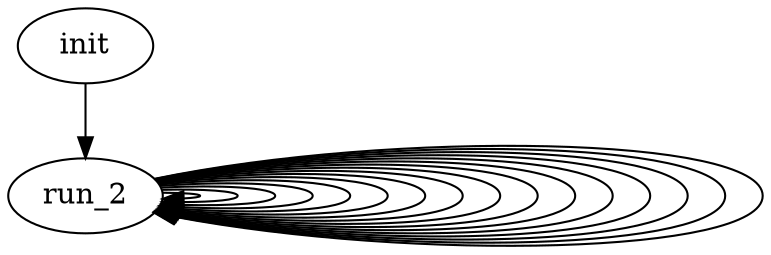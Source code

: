 digraph CLINT_TimerStatus {  graph [rankdir=TD];  
-1->2;
-1[ label =" init "];
2->2;
2->2;
2->2;
2->2;
2->2;
2->2;
2->2;
2->2;
2->2;
2->2;
2->2;
2->2;
2->2;
2->2;
2->2;
2->2;
2[ label ="run_2"];
}
